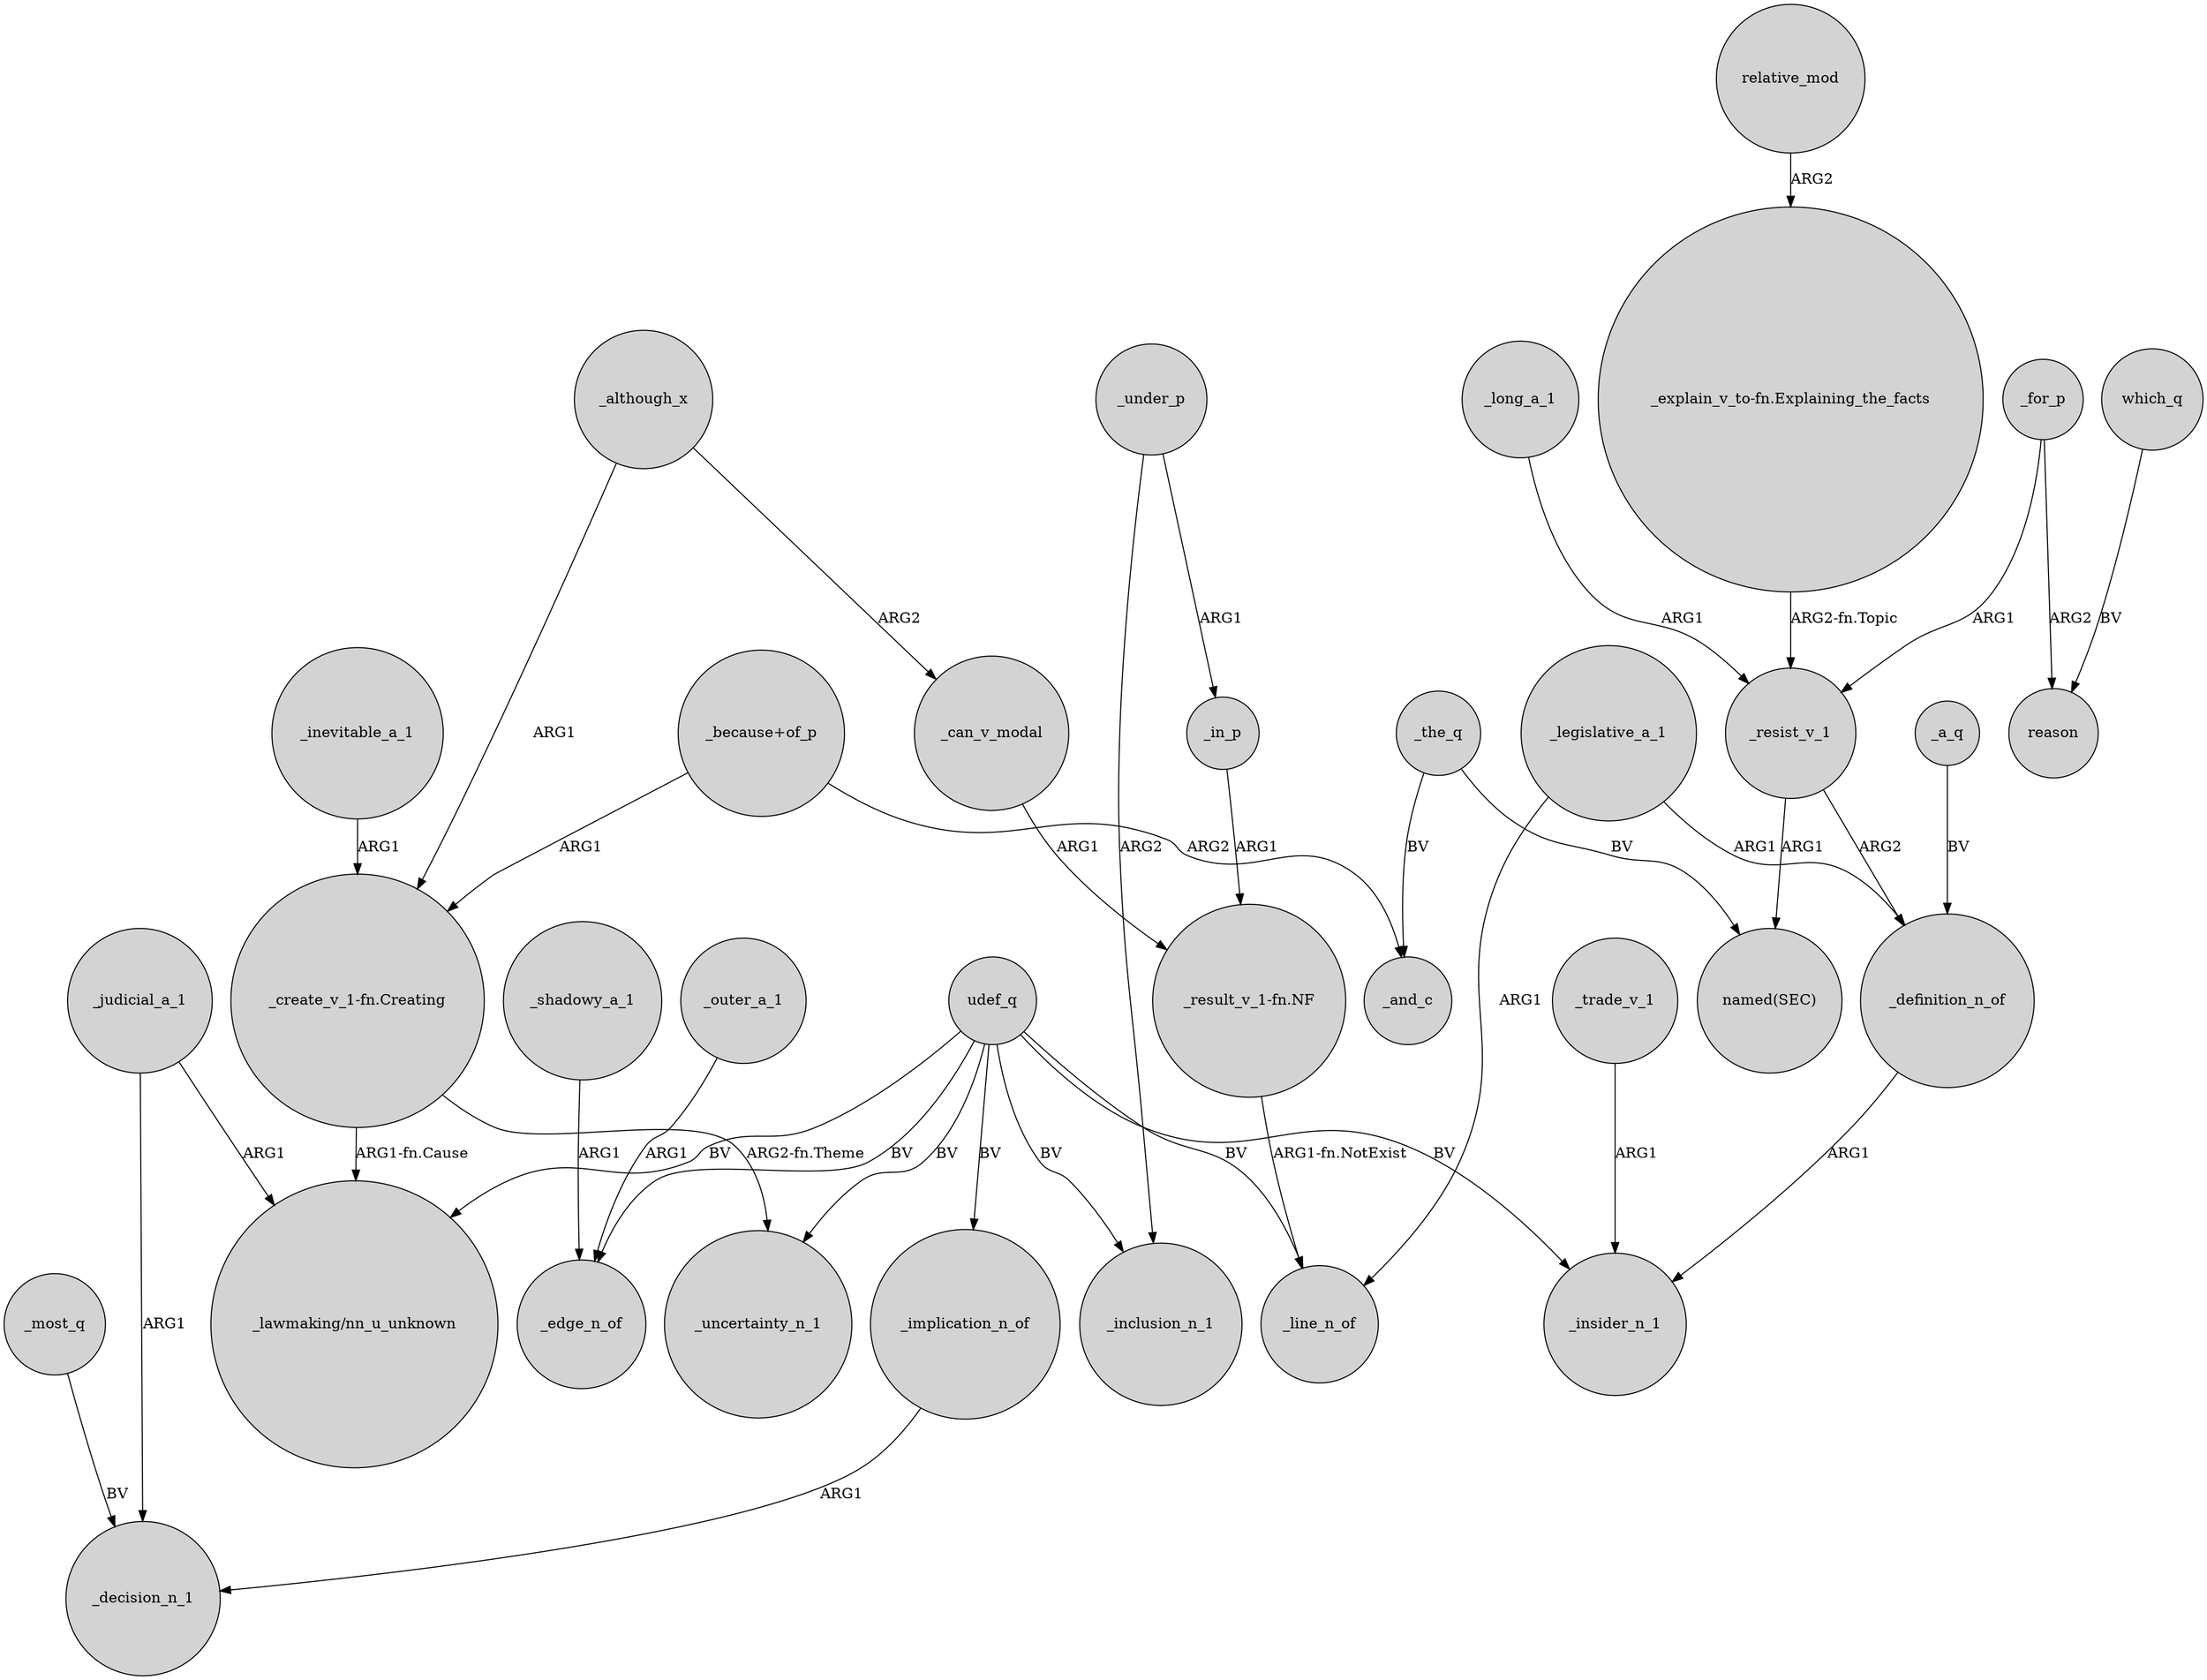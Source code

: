 digraph {
	node [shape=circle style=filled]
	_most_q -> _decision_n_1 [label=BV]
	_the_q -> _and_c [label=BV]
	_outer_a_1 -> _edge_n_of [label=ARG1]
	_legislative_a_1 -> _definition_n_of [label=ARG1]
	_a_q -> _definition_n_of [label=BV]
	"_result_v_1-fn.NF" -> _line_n_of [label="ARG1-fn.NotExist"]
	_resist_v_1 -> "named(SEC)" [label=ARG1]
	_resist_v_1 -> _definition_n_of [label=ARG2]
	"_explain_v_to-fn.Explaining_the_facts" -> _resist_v_1 [label="ARG2-fn.Topic"]
	_trade_v_1 -> _insider_n_1 [label=ARG1]
	_for_p -> reason [label=ARG2]
	_in_p -> "_result_v_1-fn.NF" [label=ARG1]
	_under_p -> _in_p [label=ARG1]
	"_create_v_1-fn.Creating" -> _uncertainty_n_1 [label="ARG2-fn.Theme"]
	_judicial_a_1 -> "_lawmaking/nn_u_unknown" [label=ARG1]
	udef_q -> _implication_n_of [label=BV]
	_judicial_a_1 -> _decision_n_1 [label=ARG1]
	"_because+of_p" -> _and_c [label=ARG2]
	udef_q -> _insider_n_1 [label=BV]
	_can_v_modal -> "_result_v_1-fn.NF" [label=ARG1]
	udef_q -> _uncertainty_n_1 [label=BV]
	_inevitable_a_1 -> "_create_v_1-fn.Creating" [label=ARG1]
	_for_p -> _resist_v_1 [label=ARG1]
	udef_q -> _edge_n_of [label=BV]
	"_create_v_1-fn.Creating" -> "_lawmaking/nn_u_unknown" [label="ARG1-fn.Cause"]
	which_q -> reason [label=BV]
	_implication_n_of -> _decision_n_1 [label=ARG1]
	_definition_n_of -> _insider_n_1 [label=ARG1]
	_long_a_1 -> _resist_v_1 [label=ARG1]
	_legislative_a_1 -> _line_n_of [label=ARG1]
	_although_x -> "_create_v_1-fn.Creating" [label=ARG1]
	udef_q -> _line_n_of [label=BV]
	udef_q -> "_lawmaking/nn_u_unknown" [label=BV]
	_shadowy_a_1 -> _edge_n_of [label=ARG1]
	_although_x -> _can_v_modal [label=ARG2]
	"_because+of_p" -> "_create_v_1-fn.Creating" [label=ARG1]
	relative_mod -> "_explain_v_to-fn.Explaining_the_facts" [label=ARG2]
	udef_q -> _inclusion_n_1 [label=BV]
	_the_q -> "named(SEC)" [label=BV]
	_under_p -> _inclusion_n_1 [label=ARG2]
}
